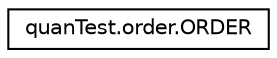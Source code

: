 digraph "Graphical Class Hierarchy"
{
 // LATEX_PDF_SIZE
  edge [fontname="Helvetica",fontsize="10",labelfontname="Helvetica",labelfontsize="10"];
  node [fontname="Helvetica",fontsize="10",shape=record];
  rankdir="LR";
  Node0 [label="quanTest.order.ORDER",height=0.2,width=0.4,color="black", fillcolor="white", style="filled",URL="$classquanTest_1_1order_1_1ORDER.html",tooltip=" "];
}
